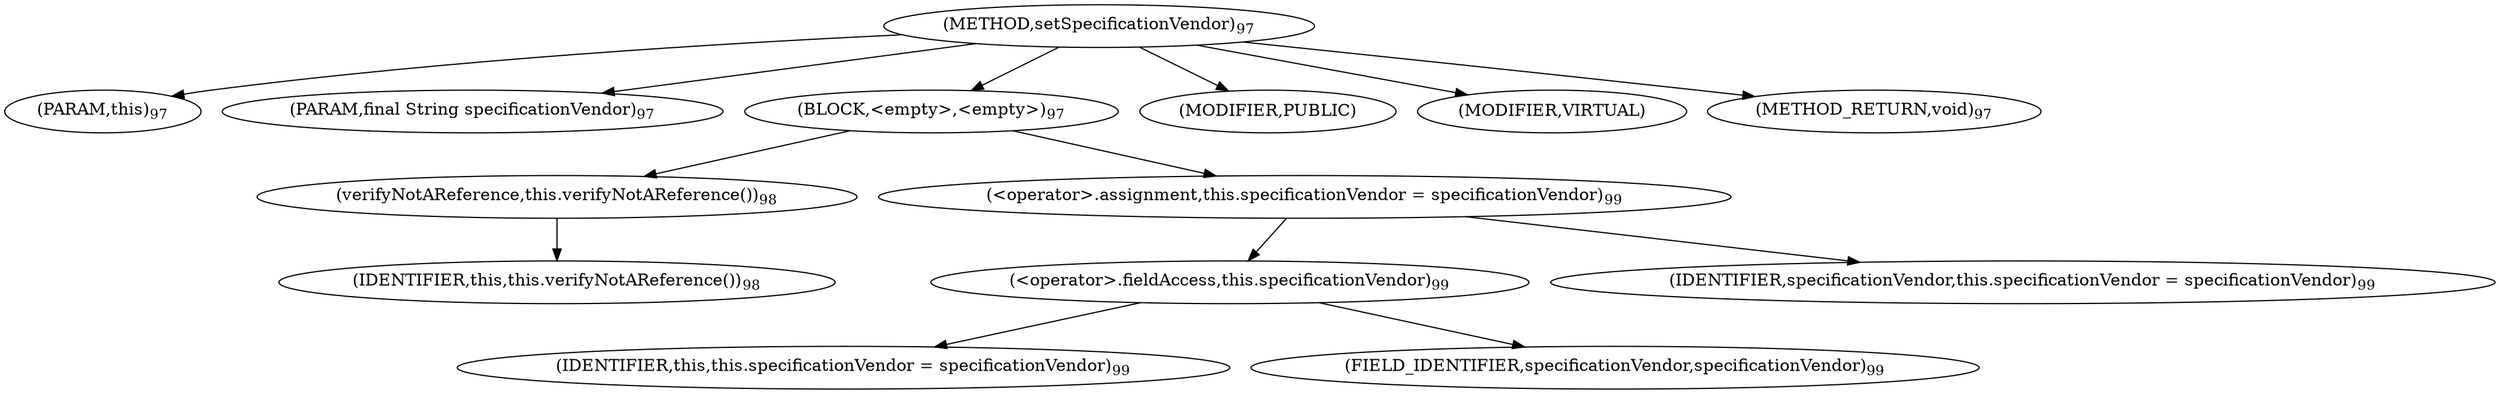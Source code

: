 digraph "setSpecificationVendor" {  
"89" [label = <(METHOD,setSpecificationVendor)<SUB>97</SUB>> ]
"10" [label = <(PARAM,this)<SUB>97</SUB>> ]
"90" [label = <(PARAM,final String specificationVendor)<SUB>97</SUB>> ]
"91" [label = <(BLOCK,&lt;empty&gt;,&lt;empty&gt;)<SUB>97</SUB>> ]
"92" [label = <(verifyNotAReference,this.verifyNotAReference())<SUB>98</SUB>> ]
"9" [label = <(IDENTIFIER,this,this.verifyNotAReference())<SUB>98</SUB>> ]
"93" [label = <(&lt;operator&gt;.assignment,this.specificationVendor = specificationVendor)<SUB>99</SUB>> ]
"94" [label = <(&lt;operator&gt;.fieldAccess,this.specificationVendor)<SUB>99</SUB>> ]
"11" [label = <(IDENTIFIER,this,this.specificationVendor = specificationVendor)<SUB>99</SUB>> ]
"95" [label = <(FIELD_IDENTIFIER,specificationVendor,specificationVendor)<SUB>99</SUB>> ]
"96" [label = <(IDENTIFIER,specificationVendor,this.specificationVendor = specificationVendor)<SUB>99</SUB>> ]
"97" [label = <(MODIFIER,PUBLIC)> ]
"98" [label = <(MODIFIER,VIRTUAL)> ]
"99" [label = <(METHOD_RETURN,void)<SUB>97</SUB>> ]
  "89" -> "10" 
  "89" -> "90" 
  "89" -> "91" 
  "89" -> "97" 
  "89" -> "98" 
  "89" -> "99" 
  "91" -> "92" 
  "91" -> "93" 
  "92" -> "9" 
  "93" -> "94" 
  "93" -> "96" 
  "94" -> "11" 
  "94" -> "95" 
}
